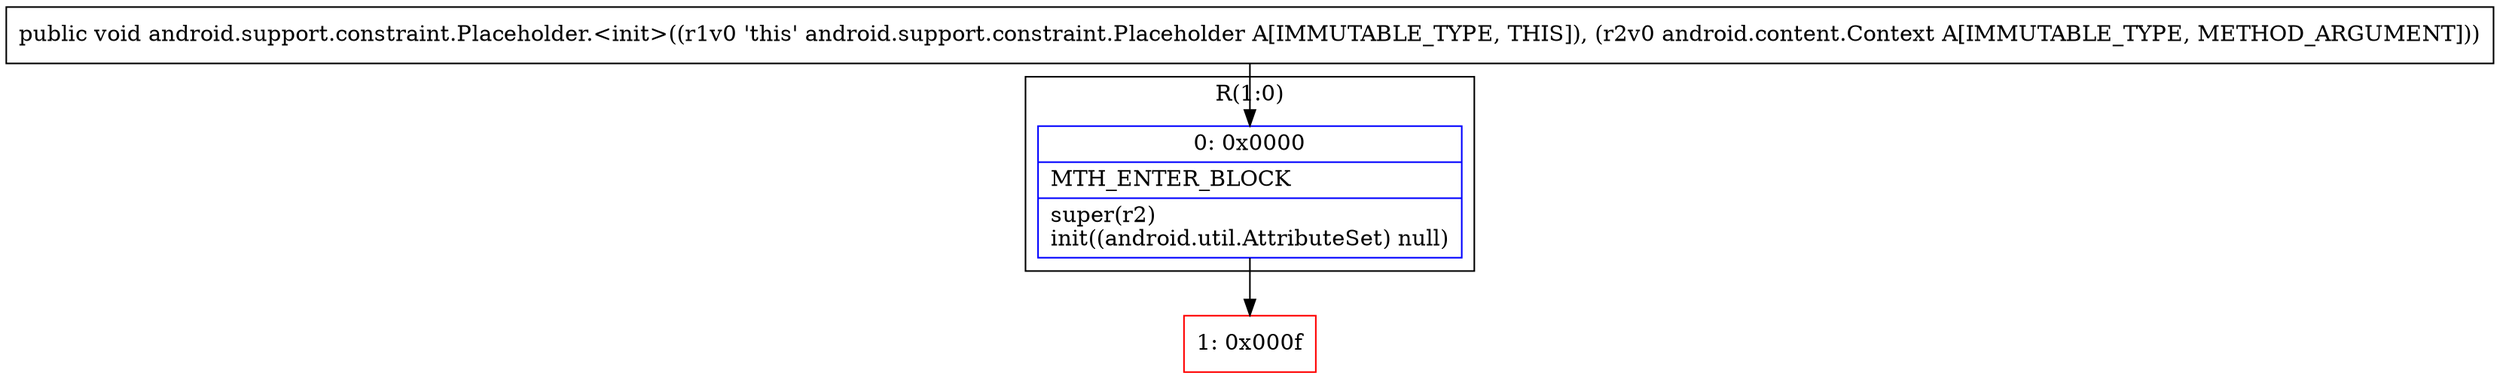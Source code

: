 digraph "CFG forandroid.support.constraint.Placeholder.\<init\>(Landroid\/content\/Context;)V" {
subgraph cluster_Region_95808493 {
label = "R(1:0)";
node [shape=record,color=blue];
Node_0 [shape=record,label="{0\:\ 0x0000|MTH_ENTER_BLOCK\l|super(r2)\linit((android.util.AttributeSet) null)\l}"];
}
Node_1 [shape=record,color=red,label="{1\:\ 0x000f}"];
MethodNode[shape=record,label="{public void android.support.constraint.Placeholder.\<init\>((r1v0 'this' android.support.constraint.Placeholder A[IMMUTABLE_TYPE, THIS]), (r2v0 android.content.Context A[IMMUTABLE_TYPE, METHOD_ARGUMENT])) }"];
MethodNode -> Node_0;
Node_0 -> Node_1;
}

